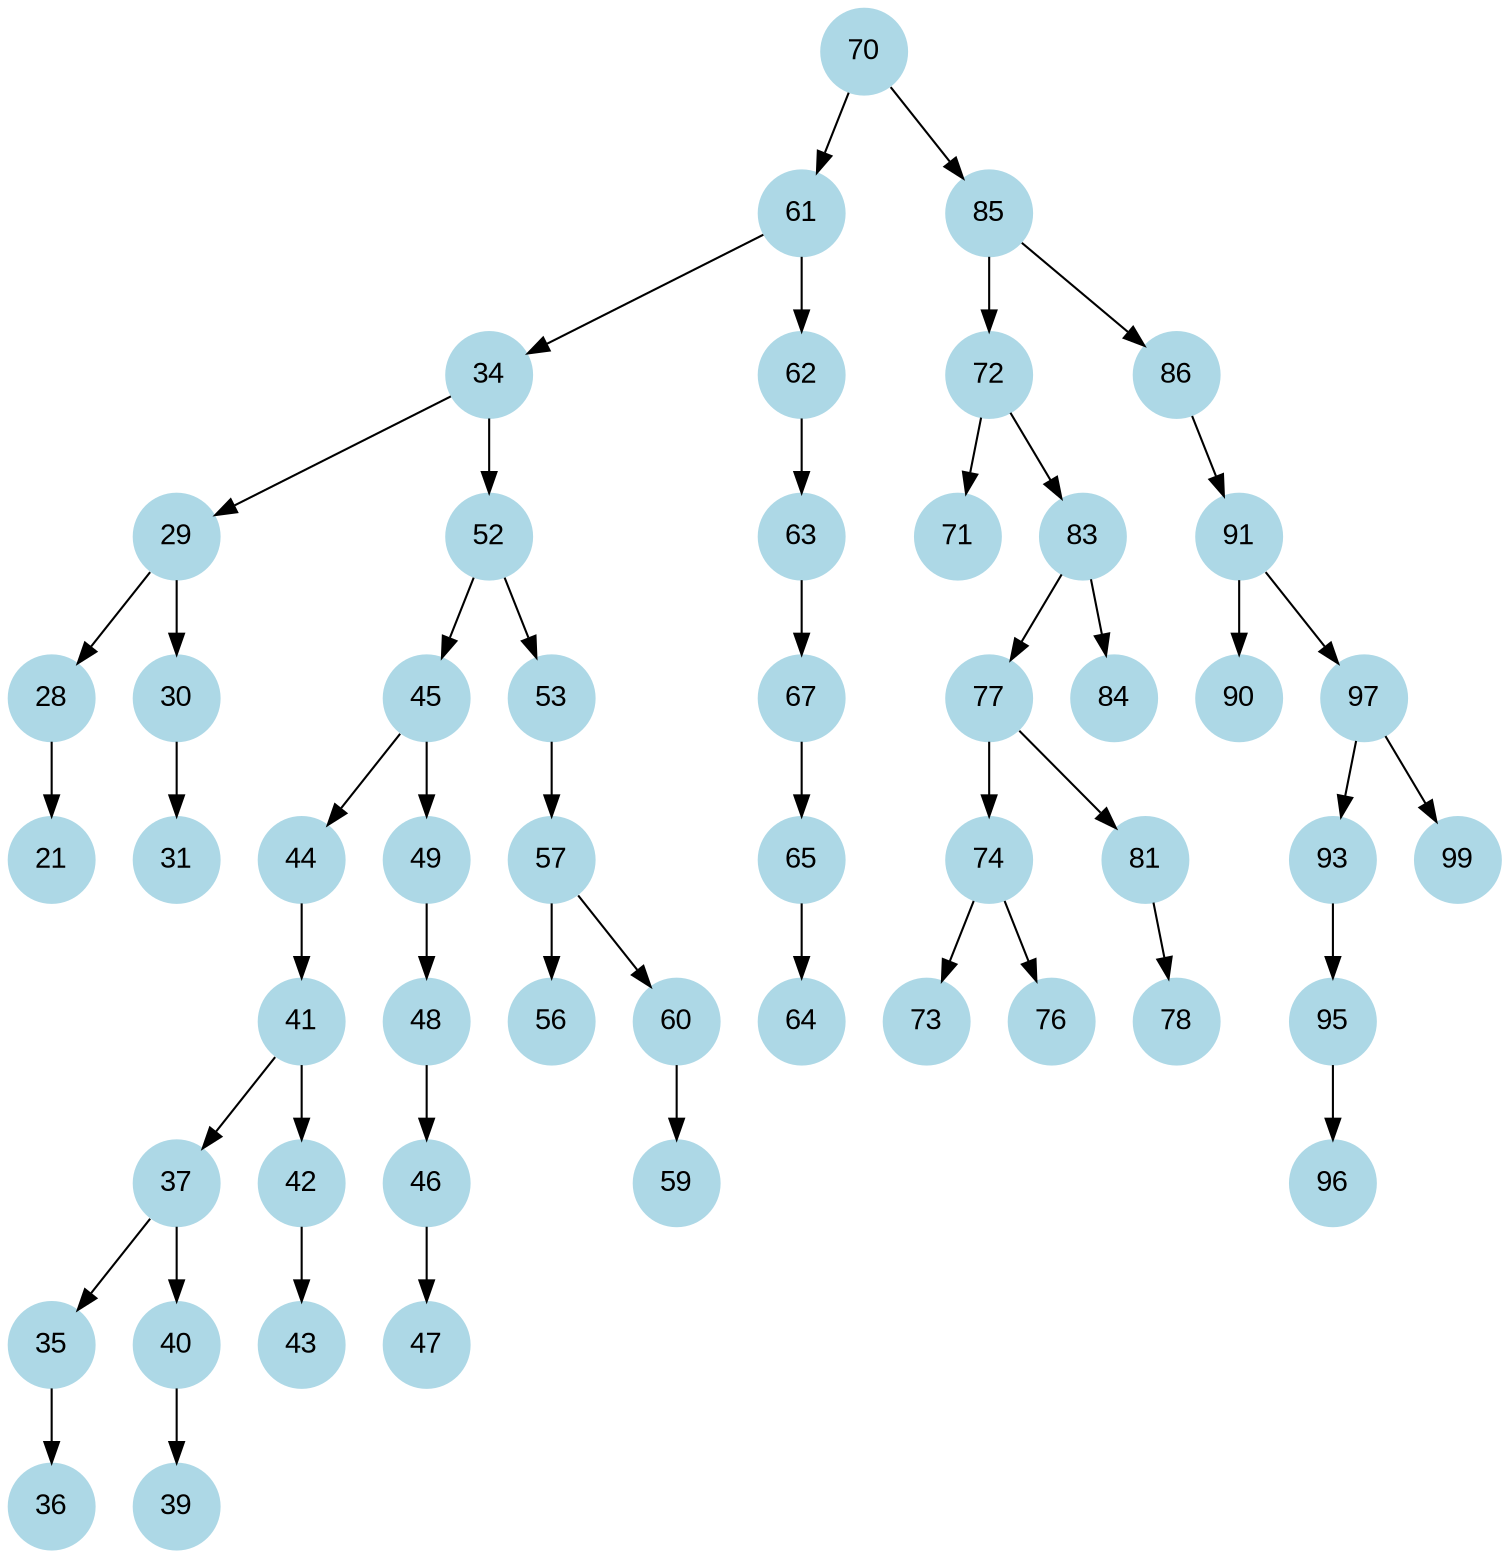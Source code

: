 DIGRAPH BST {
  Node [shape=circle, style=filled, color=lightblue, fontname=Arial];
	70;
	70 -> 61;
	61;
	61 -> 34;
	34;
	34 -> 29;
	29;
	29 -> 28;
	28;
	28 -> 21;
	21;
	29 -> 30;
	30;
	30 -> 31;
	31;
	34 -> 52;
	52;
	52 -> 45;
	45;
	45 -> 44;
	44;
	44 -> 41;
	41;
	41 -> 37;
	37;
	37 -> 35;
	35;
	35 -> 36;
	36;
	37 -> 40;
	40;
	40 -> 39;
	39;
	41 -> 42;
	42;
	42 -> 43;
	43;
	45 -> 49;
	49;
	49 -> 48;
	48;
	48 -> 46;
	46;
	46 -> 47;
	47;
	52 -> 53;
	53;
	53 -> 57;
	57;
	57 -> 56;
	56;
	57 -> 60;
	60;
	60 -> 59;
	59;
	61 -> 62;
	62;
	62 -> 63;
	63;
	63 -> 67;
	67;
	67 -> 65;
	65;
	65 -> 64;
	64;
	70 -> 85;
	85;
	85 -> 72;
	72;
	72 -> 71;
	71;
	72 -> 83;
	83;
	83 -> 77;
	77;
	77 -> 74;
	74;
	74 -> 73;
	73;
	74 -> 76;
	76;
	77 -> 81;
	81;
	81 -> 78;
	78;
	83 -> 84;
	84;
	85 -> 86;
	86;
	86 -> 91;
	91;
	91 -> 90;
	90;
	91 -> 97;
	97;
	97 -> 93;
	93;
	93 -> 95;
	95;
	95 -> 96;
	96;
	97 -> 99;
	99;
}
